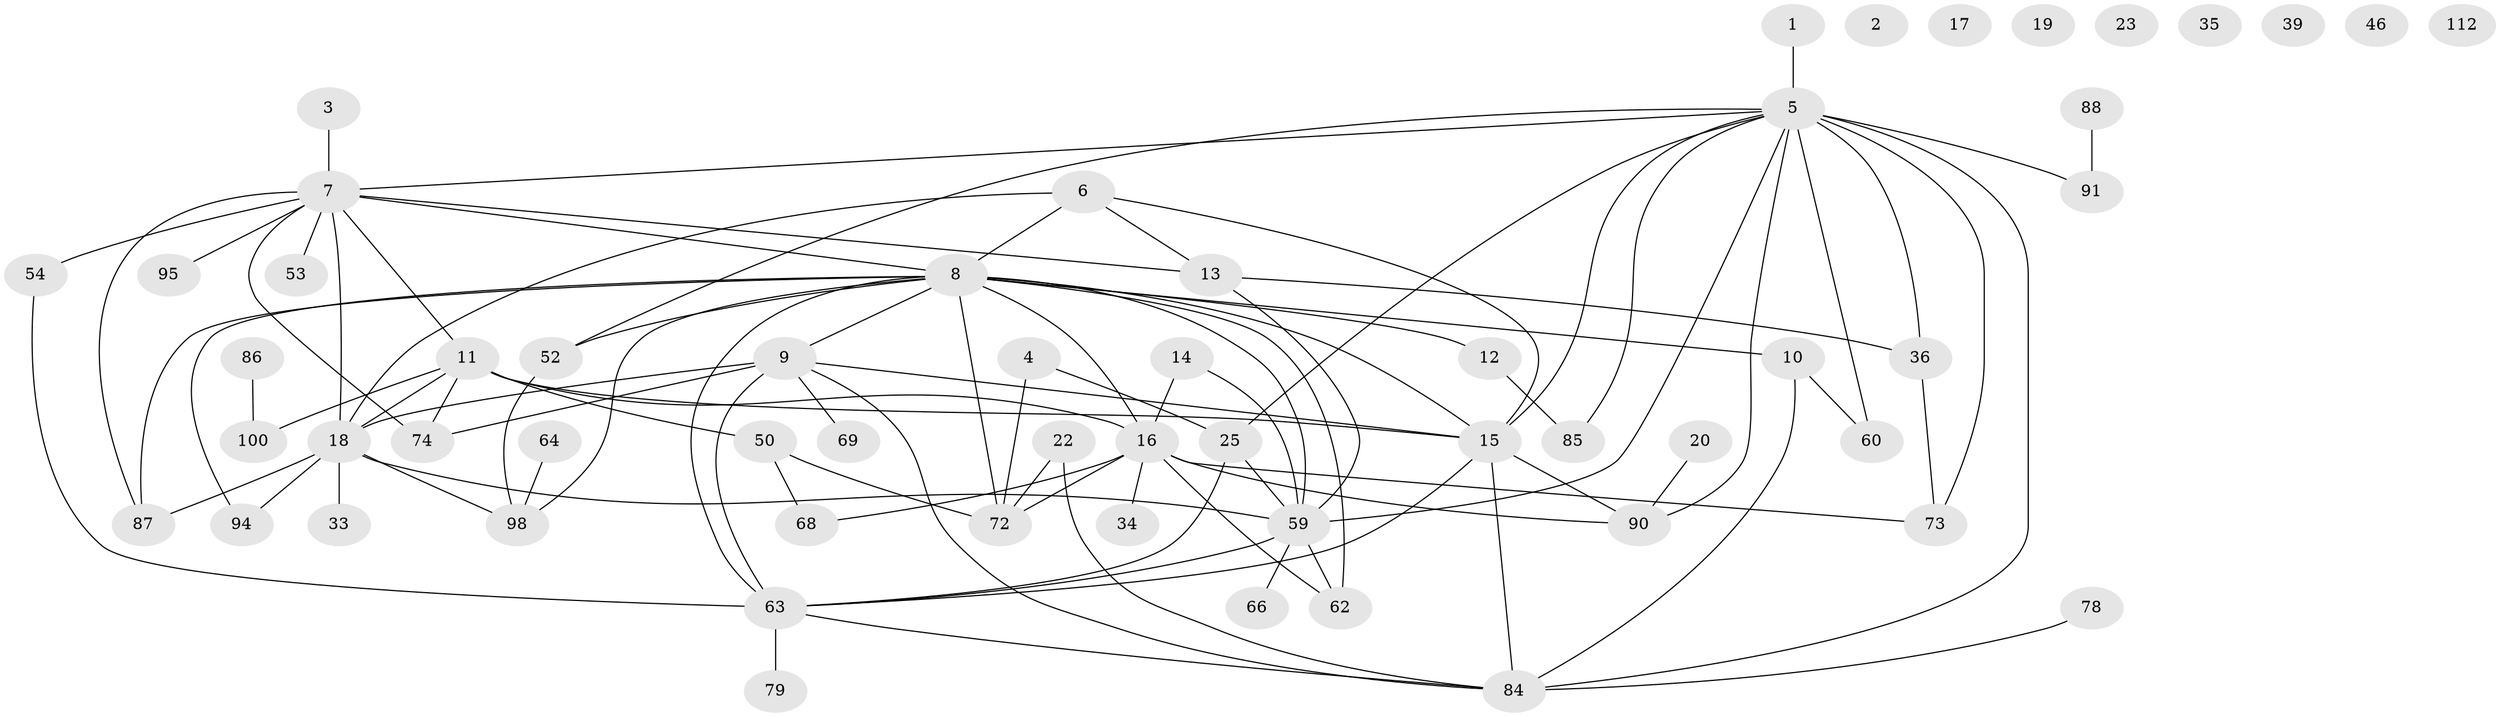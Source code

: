 // original degree distribution, {2: 0.24786324786324787, 1: 0.19658119658119658, 6: 0.05982905982905983, 4: 0.20512820512820512, 5: 0.05982905982905983, 3: 0.17094017094017094, 0: 0.05128205128205128, 8: 0.008547008547008548}
// Generated by graph-tools (version 1.1) at 2025/16/03/04/25 18:16:30]
// undirected, 58 vertices, 94 edges
graph export_dot {
graph [start="1"]
  node [color=gray90,style=filled];
  1;
  2 [super="+83"];
  3 [super="+81"];
  4;
  5 [super="+26+24+41+70"];
  6 [super="+71+93"];
  7 [super="+40+92+56+38"];
  8 [super="+44+31+104+21+101"];
  9 [super="+37+108+47+27"];
  10;
  11 [super="+82+43"];
  12;
  13 [super="+45"];
  14;
  15 [super="+51+29"];
  16 [super="+30+48"];
  17 [super="+32"];
  18 [super="+115+49+77+42"];
  19;
  20;
  22 [super="+67+28"];
  23;
  25;
  33 [super="+99"];
  34 [super="+111+89"];
  35;
  36 [super="+76+57"];
  39;
  46;
  50 [super="+75+65+80"];
  52;
  53;
  54;
  59 [super="+117+61"];
  60;
  62;
  63 [super="+103"];
  64;
  66;
  68;
  69;
  72;
  73;
  74;
  78;
  79;
  84 [super="+109"];
  85;
  86;
  87;
  88;
  90 [super="+96"];
  91 [super="+114"];
  94;
  95;
  98;
  100 [super="+106"];
  112;
  1 -- 5 [weight=2];
  3 -- 7 [weight=2];
  4 -- 25;
  4 -- 72;
  5 -- 90;
  5 -- 15;
  5 -- 52;
  5 -- 85;
  5 -- 60 [weight=2];
  5 -- 73;
  5 -- 25;
  5 -- 7;
  5 -- 59;
  5 -- 91;
  5 -- 36 [weight=2];
  5 -- 84;
  6 -- 8;
  6 -- 18;
  6 -- 13;
  6 -- 15;
  7 -- 11;
  7 -- 54;
  7 -- 74;
  7 -- 8;
  7 -- 87;
  7 -- 95;
  7 -- 18;
  7 -- 53;
  7 -- 13;
  8 -- 62;
  8 -- 98;
  8 -- 9;
  8 -- 72;
  8 -- 16;
  8 -- 12;
  8 -- 10;
  8 -- 87;
  8 -- 52;
  8 -- 94;
  8 -- 59;
  8 -- 63;
  8 -- 15;
  9 -- 74;
  9 -- 15;
  9 -- 18;
  9 -- 84;
  9 -- 69;
  9 -- 63 [weight=2];
  10 -- 60;
  10 -- 84;
  11 -- 50;
  11 -- 18;
  11 -- 100;
  11 -- 15 [weight=2];
  11 -- 16;
  11 -- 74;
  12 -- 85;
  13 -- 59;
  13 -- 36;
  14 -- 16;
  14 -- 59;
  15 -- 90;
  15 -- 84;
  15 -- 63;
  16 -- 72;
  16 -- 68;
  16 -- 62;
  16 -- 73;
  16 -- 90;
  16 -- 34;
  18 -- 33;
  18 -- 87;
  18 -- 94;
  18 -- 98;
  18 -- 59;
  20 -- 90;
  22 -- 72;
  22 -- 84;
  25 -- 59;
  25 -- 63;
  36 -- 73;
  50 -- 68;
  50 -- 72;
  52 -- 98;
  54 -- 63;
  59 -- 62;
  59 -- 66;
  59 -- 63;
  63 -- 84;
  63 -- 79;
  64 -- 98;
  78 -- 84;
  86 -- 100;
  88 -- 91;
}
